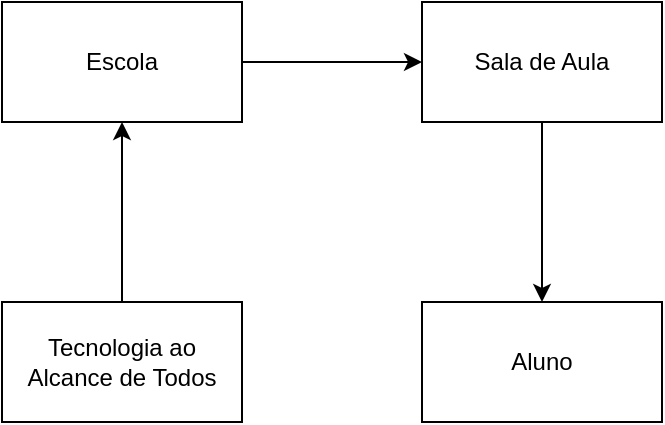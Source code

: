 <mxfile version="22.1.2" type="device">
  <diagram name="Página-1" id="lM0KGANir0HSnuUyXg3t">
    <mxGraphModel dx="864" dy="516" grid="1" gridSize="10" guides="1" tooltips="1" connect="1" arrows="1" fold="1" page="1" pageScale="1" pageWidth="827" pageHeight="1169" math="0" shadow="0">
      <root>
        <mxCell id="0" />
        <mxCell id="1" parent="0" />
        <mxCell id="ZCMF_s_vXuf4nwqlZ-b4-3" value="" style="edgeStyle=orthogonalEdgeStyle;rounded=0;orthogonalLoop=1;jettySize=auto;html=1;" edge="1" parent="1" source="ZCMF_s_vXuf4nwqlZ-b4-1" target="ZCMF_s_vXuf4nwqlZ-b4-2">
          <mxGeometry relative="1" as="geometry" />
        </mxCell>
        <mxCell id="ZCMF_s_vXuf4nwqlZ-b4-1" value="Tecnologia ao Alcance de Todos" style="rounded=0;whiteSpace=wrap;html=1;" vertex="1" parent="1">
          <mxGeometry x="249" y="310" width="120" height="60" as="geometry" />
        </mxCell>
        <mxCell id="ZCMF_s_vXuf4nwqlZ-b4-5" value="" style="edgeStyle=orthogonalEdgeStyle;rounded=0;orthogonalLoop=1;jettySize=auto;html=1;" edge="1" parent="1" source="ZCMF_s_vXuf4nwqlZ-b4-2" target="ZCMF_s_vXuf4nwqlZ-b4-4">
          <mxGeometry relative="1" as="geometry" />
        </mxCell>
        <mxCell id="ZCMF_s_vXuf4nwqlZ-b4-2" value="Escola" style="whiteSpace=wrap;html=1;rounded=0;" vertex="1" parent="1">
          <mxGeometry x="249" y="160" width="120" height="60" as="geometry" />
        </mxCell>
        <mxCell id="ZCMF_s_vXuf4nwqlZ-b4-7" value="" style="edgeStyle=orthogonalEdgeStyle;rounded=0;orthogonalLoop=1;jettySize=auto;html=1;" edge="1" parent="1" source="ZCMF_s_vXuf4nwqlZ-b4-4" target="ZCMF_s_vXuf4nwqlZ-b4-6">
          <mxGeometry relative="1" as="geometry" />
        </mxCell>
        <mxCell id="ZCMF_s_vXuf4nwqlZ-b4-4" value="Sala de Aula" style="whiteSpace=wrap;html=1;rounded=0;" vertex="1" parent="1">
          <mxGeometry x="459" y="160" width="120" height="60" as="geometry" />
        </mxCell>
        <mxCell id="ZCMF_s_vXuf4nwqlZ-b4-6" value="Aluno" style="whiteSpace=wrap;html=1;rounded=0;" vertex="1" parent="1">
          <mxGeometry x="459" y="310" width="120" height="60" as="geometry" />
        </mxCell>
      </root>
    </mxGraphModel>
  </diagram>
</mxfile>
